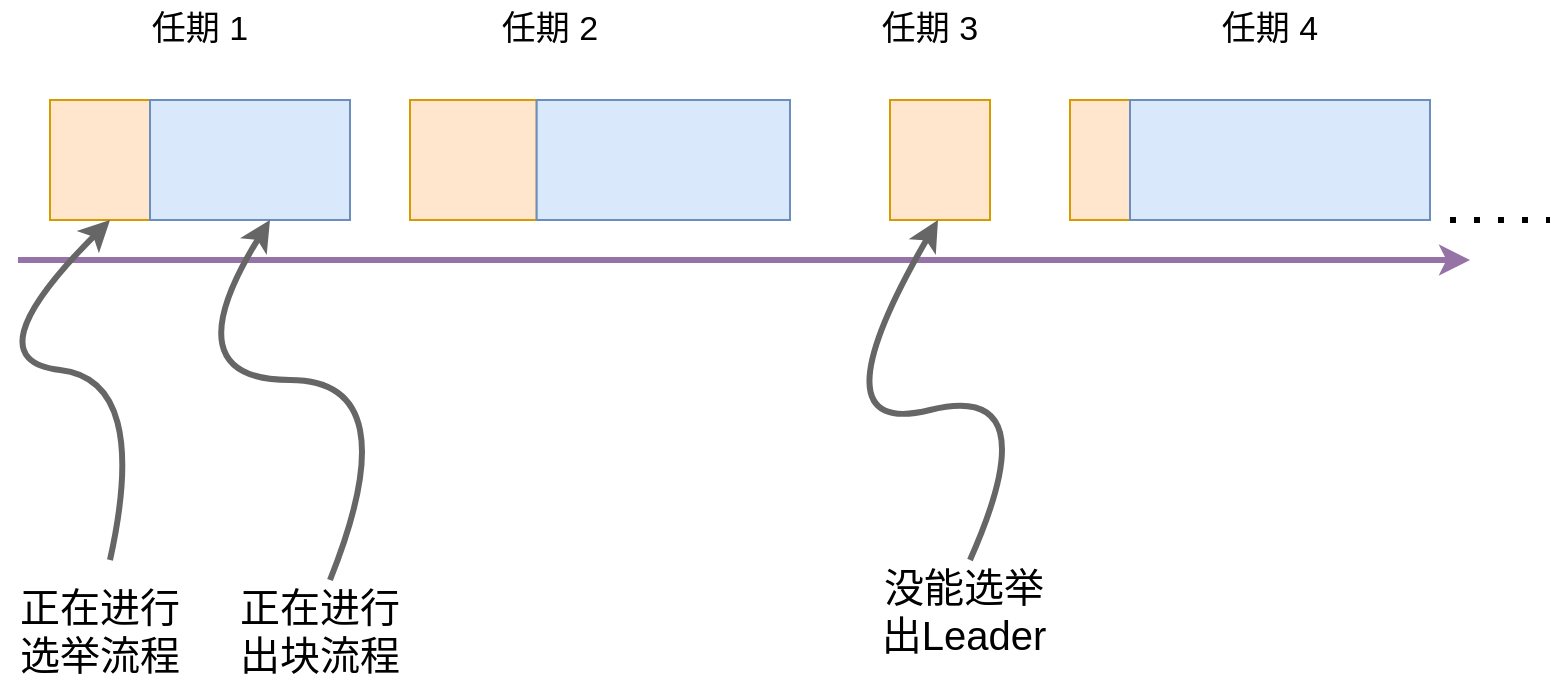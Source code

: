 <mxfile version="20.0.1" type="github" pages="5">
  <diagram id="o6K32H3CqaEq0BUTZFL8" name="Page-1">
    <mxGraphModel dx="946" dy="534" grid="1" gridSize="10" guides="1" tooltips="1" connect="1" arrows="1" fold="1" page="1" pageScale="1" pageWidth="827" pageHeight="1169" math="0" shadow="0">
      <root>
        <mxCell id="0" />
        <mxCell id="1" parent="0" />
        <mxCell id="pbcF6mb25-aGSLHRz8Oh-3" value="" style="group" vertex="1" connectable="0" parent="1">
          <mxGeometry x="40" y="140" width="150" height="60" as="geometry" />
        </mxCell>
        <mxCell id="pbcF6mb25-aGSLHRz8Oh-1" value="" style="rounded=0;whiteSpace=wrap;html=1;fillColor=#ffe6cc;strokeColor=#d79b00;" vertex="1" parent="pbcF6mb25-aGSLHRz8Oh-3">
          <mxGeometry width="50" height="60" as="geometry" />
        </mxCell>
        <mxCell id="pbcF6mb25-aGSLHRz8Oh-2" value="" style="rounded=0;whiteSpace=wrap;html=1;fontFamily=Helvetica;fontSize=12;strokeColor=#6c8ebf;fillColor=#dae8fc;" vertex="1" parent="pbcF6mb25-aGSLHRz8Oh-3">
          <mxGeometry x="50" width="100" height="60" as="geometry" />
        </mxCell>
        <mxCell id="pbcF6mb25-aGSLHRz8Oh-4" value="" style="group" vertex="1" connectable="0" parent="1">
          <mxGeometry x="220" y="140" width="190" height="60" as="geometry" />
        </mxCell>
        <mxCell id="pbcF6mb25-aGSLHRz8Oh-5" value="" style="rounded=0;whiteSpace=wrap;html=1;fillColor=#ffe6cc;strokeColor=#d79b00;" vertex="1" parent="pbcF6mb25-aGSLHRz8Oh-4">
          <mxGeometry width="63.333" height="60" as="geometry" />
        </mxCell>
        <mxCell id="pbcF6mb25-aGSLHRz8Oh-6" value="" style="rounded=0;whiteSpace=wrap;html=1;fontFamily=Helvetica;fontSize=12;strokeColor=#6c8ebf;fillColor=#dae8fc;" vertex="1" parent="pbcF6mb25-aGSLHRz8Oh-4">
          <mxGeometry x="63.333" width="126.667" height="60" as="geometry" />
        </mxCell>
        <mxCell id="pbcF6mb25-aGSLHRz8Oh-8" value="" style="rounded=0;whiteSpace=wrap;html=1;fillColor=#ffe6cc;strokeColor=#d79b00;" vertex="1" parent="1">
          <mxGeometry x="460" y="140" width="50" height="60" as="geometry" />
        </mxCell>
        <mxCell id="pbcF6mb25-aGSLHRz8Oh-11" value="" style="rounded=0;whiteSpace=wrap;html=1;fillColor=#ffe6cc;strokeColor=#d79b00;" vertex="1" parent="1">
          <mxGeometry x="550" y="140" width="30" height="60" as="geometry" />
        </mxCell>
        <mxCell id="pbcF6mb25-aGSLHRz8Oh-12" value="" style="rounded=0;whiteSpace=wrap;html=1;fontFamily=Helvetica;fontSize=12;strokeColor=#6c8ebf;fillColor=#dae8fc;" vertex="1" parent="1">
          <mxGeometry x="580" y="140" width="150" height="60" as="geometry" />
        </mxCell>
        <mxCell id="pbcF6mb25-aGSLHRz8Oh-13" value="" style="endArrow=none;dashed=1;html=1;dashPattern=1 3;strokeWidth=3;rounded=0;fontFamily=Helvetica;fontSize=12;fontColor=default;" edge="1" parent="1">
          <mxGeometry width="50" height="50" relative="1" as="geometry">
            <mxPoint x="740" y="200" as="sourcePoint" />
            <mxPoint x="790" y="200" as="targetPoint" />
          </mxGeometry>
        </mxCell>
        <mxCell id="pbcF6mb25-aGSLHRz8Oh-14" value="任期 1" style="text;html=1;strokeColor=none;fillColor=none;align=center;verticalAlign=middle;whiteSpace=wrap;rounded=0;fontFamily=Helvetica;fontSize=17;fontColor=default;" vertex="1" parent="1">
          <mxGeometry x="85" y="90" width="60" height="30" as="geometry" />
        </mxCell>
        <mxCell id="pbcF6mb25-aGSLHRz8Oh-15" value="任期 2" style="text;html=1;strokeColor=none;fillColor=none;align=center;verticalAlign=middle;whiteSpace=wrap;rounded=0;fontFamily=Helvetica;fontSize=17;fontColor=default;" vertex="1" parent="1">
          <mxGeometry x="260" y="90" width="60" height="30" as="geometry" />
        </mxCell>
        <mxCell id="pbcF6mb25-aGSLHRz8Oh-16" value="任期 3" style="text;html=1;strokeColor=none;fillColor=none;align=center;verticalAlign=middle;whiteSpace=wrap;rounded=0;fontFamily=Helvetica;fontSize=17;fontColor=default;" vertex="1" parent="1">
          <mxGeometry x="450" y="90" width="60" height="30" as="geometry" />
        </mxCell>
        <mxCell id="pbcF6mb25-aGSLHRz8Oh-17" value="任期 4" style="text;html=1;strokeColor=none;fillColor=none;align=center;verticalAlign=middle;whiteSpace=wrap;rounded=0;fontFamily=Helvetica;fontSize=17;fontColor=default;" vertex="1" parent="1">
          <mxGeometry x="620" y="90" width="60" height="30" as="geometry" />
        </mxCell>
        <mxCell id="pbcF6mb25-aGSLHRz8Oh-18" value="" style="endArrow=classic;html=1;rounded=0;fontFamily=Helvetica;fontSize=12;fontColor=#6208FF;strokeWidth=3;fillColor=#e1d5e7;strokeColor=#9673a6;" edge="1" parent="1">
          <mxGeometry width="50" height="50" relative="1" as="geometry">
            <mxPoint x="24" y="220" as="sourcePoint" />
            <mxPoint x="750" y="220" as="targetPoint" />
          </mxGeometry>
        </mxCell>
        <mxCell id="pbcF6mb25-aGSLHRz8Oh-19" value="" style="curved=1;endArrow=classic;html=1;rounded=0;fontFamily=Helvetica;fontSize=12;fontColor=default;strokeWidth=3;fillColor=#f5f5f5;strokeColor=#666666;" edge="1" parent="1">
          <mxGeometry width="50" height="50" relative="1" as="geometry">
            <mxPoint x="70" y="370" as="sourcePoint" />
            <mxPoint x="70" y="200" as="targetPoint" />
            <Array as="points">
              <mxPoint x="90" y="280" />
              <mxPoint y="270" />
            </Array>
          </mxGeometry>
        </mxCell>
        <mxCell id="pbcF6mb25-aGSLHRz8Oh-20" value="正在进行选举流程" style="text;html=1;strokeColor=none;fillColor=none;align=center;verticalAlign=middle;whiteSpace=wrap;rounded=0;fontFamily=Helvetica;fontSize=20;fontColor=default;" vertex="1" parent="1">
          <mxGeometry x="20" y="390" width="90" height="30" as="geometry" />
        </mxCell>
        <mxCell id="pbcF6mb25-aGSLHRz8Oh-21" value="" style="curved=1;endArrow=classic;html=1;rounded=0;fontFamily=Helvetica;fontSize=12;fontColor=default;strokeWidth=3;fillColor=#f5f5f5;strokeColor=#666666;" edge="1" parent="1">
          <mxGeometry width="50" height="50" relative="1" as="geometry">
            <mxPoint x="180" y="380" as="sourcePoint" />
            <mxPoint x="150" y="200" as="targetPoint" />
            <Array as="points">
              <mxPoint x="220" y="280" />
              <mxPoint x="100" y="280" />
            </Array>
          </mxGeometry>
        </mxCell>
        <mxCell id="pbcF6mb25-aGSLHRz8Oh-22" value="正在进行出块流程" style="text;html=1;strokeColor=none;fillColor=none;align=center;verticalAlign=middle;whiteSpace=wrap;rounded=0;fontFamily=Helvetica;fontSize=20;fontColor=default;" vertex="1" parent="1">
          <mxGeometry x="130" y="390" width="90" height="30" as="geometry" />
        </mxCell>
        <mxCell id="pbcF6mb25-aGSLHRz8Oh-23" value="" style="curved=1;endArrow=classic;html=1;rounded=0;fontFamily=Helvetica;fontSize=12;fontColor=default;strokeWidth=3;fillColor=#f5f5f5;strokeColor=#666666;" edge="1" parent="1">
          <mxGeometry width="50" height="50" relative="1" as="geometry">
            <mxPoint x="500" y="370" as="sourcePoint" />
            <mxPoint x="484" y="200" as="targetPoint" />
            <Array as="points">
              <mxPoint x="540" y="280" />
              <mxPoint x="420" y="310" />
            </Array>
          </mxGeometry>
        </mxCell>
        <mxCell id="pbcF6mb25-aGSLHRz8Oh-24" value="没能选举出Leader" style="text;html=1;strokeColor=none;fillColor=none;align=center;verticalAlign=middle;whiteSpace=wrap;rounded=0;fontFamily=Helvetica;fontSize=20;fontColor=default;" vertex="1" parent="1">
          <mxGeometry x="454" y="380" width="86" height="30" as="geometry" />
        </mxCell>
      </root>
    </mxGraphModel>
  </diagram>
  <diagram id="lPukoYZsDRk-Nr43_5WN" name="Page-2">
    <mxGraphModel dx="946" dy="534" grid="1" gridSize="10" guides="1" tooltips="1" connect="1" arrows="1" fold="1" page="1" pageScale="1" pageWidth="827" pageHeight="1169" math="0" shadow="0">
      <root>
        <mxCell id="0" />
        <mxCell id="1" parent="0" />
        <mxCell id="CK3SVbHBSC3FPULhMPiT-6" value="" style="whiteSpace=wrap;html=1;aspect=fixed;rounded=1;fontFamily=Helvetica;fontSize=20;fontColor=#000000;strokeColor=#d79b00;fillColor=#ffe6cc;" vertex="1" parent="1">
          <mxGeometry x="60" y="120" width="370" height="370" as="geometry" />
        </mxCell>
        <mxCell id="CK3SVbHBSC3FPULhMPiT-7" value="合约池" style="rounded=0;whiteSpace=wrap;html=1;fontFamily=Helvetica;fontSize=20;strokeColor=#6c8ebf;fillColor=#dae8fc;" vertex="1" parent="1">
          <mxGeometry x="150" y="20" width="180" height="60" as="geometry" />
        </mxCell>
        <mxCell id="CK3SVbHBSC3FPULhMPiT-8" value="Raft共识机制" style="text;html=1;strokeColor=none;fillColor=none;align=center;verticalAlign=middle;whiteSpace=wrap;rounded=0;fontFamily=Helvetica;fontSize=20;fontColor=#000000;" vertex="1" parent="1">
          <mxGeometry x="90" y="420" width="120" height="30" as="geometry" />
        </mxCell>
        <mxCell id="CK3SVbHBSC3FPULhMPiT-9" value="Raft封装" style="rounded=0;whiteSpace=wrap;html=1;fontFamily=Helvetica;fontSize=20;strokeColor=#82b366;fillColor=#d5e8d4;" vertex="1" parent="1">
          <mxGeometry x="152.5" y="170" width="175" height="60" as="geometry" />
        </mxCell>
        <mxCell id="CK3SVbHBSC3FPULhMPiT-10" value="Raft引擎" style="rounded=0;whiteSpace=wrap;html=1;fontFamily=Helvetica;fontSize=20;strokeColor=#9673a6;fillColor=#e1d5e7;" vertex="1" parent="1">
          <mxGeometry x="157.5" y="320" width="175" height="60" as="geometry" />
        </mxCell>
        <mxCell id="CK3SVbHBSC3FPULhMPiT-11" value="" style="ellipse;shape=cloud;whiteSpace=wrap;html=1;rounded=0;fontFamily=Helvetica;fontSize=20;fontColor=#333333;strokeColor=#666666;fillColor=#f5f5f5;" vertex="1" parent="1">
          <mxGeometry x="487" y="10" width="340" height="310" as="geometry" />
        </mxCell>
        <mxCell id="CK3SVbHBSC3FPULhMPiT-12" value="" style="endArrow=classic;html=1;fontFamily=Helvetica;fontSize=20;fontColor=#000000;strokeWidth=3;curved=1;dashed=1;fillColor=#e1d5e7;strokeColor=#000000;" edge="1" parent="1" target="CK3SVbHBSC3FPULhMPiT-11">
          <mxGeometry width="50" height="50" relative="1" as="geometry">
            <mxPoint x="332.5" y="350" as="sourcePoint" />
            <mxPoint x="382.5" y="300" as="targetPoint" />
          </mxGeometry>
        </mxCell>
        <mxCell id="CK3SVbHBSC3FPULhMPiT-13" value="" style="ellipse;whiteSpace=wrap;html=1;aspect=fixed;rounded=0;fontFamily=Helvetica;fontSize=20;fontColor=#ffffff;strokeColor=#006EAF;fillColor=#1ba1e2;" vertex="1" parent="1">
          <mxGeometry x="720" y="190" width="40" height="40" as="geometry" />
        </mxCell>
        <mxCell id="CK3SVbHBSC3FPULhMPiT-14" value="" style="ellipse;whiteSpace=wrap;html=1;aspect=fixed;rounded=0;fontFamily=Helvetica;fontSize=20;fontColor=#ffffff;strokeColor=#006EAF;fillColor=#1ba1e2;" vertex="1" parent="1">
          <mxGeometry x="720" y="100" width="40" height="40" as="geometry" />
        </mxCell>
        <mxCell id="CK3SVbHBSC3FPULhMPiT-15" value="" style="ellipse;whiteSpace=wrap;html=1;aspect=fixed;rounded=0;fontFamily=Helvetica;fontSize=20;fontColor=#ffffff;strokeColor=#B20000;fillColor=#e51400;" vertex="1" parent="1">
          <mxGeometry x="540" y="210" width="40" height="40" as="geometry" />
        </mxCell>
        <mxCell id="CK3SVbHBSC3FPULhMPiT-16" value="" style="ellipse;whiteSpace=wrap;html=1;aspect=fixed;rounded=0;fontFamily=Helvetica;fontSize=20;fontColor=#ffffff;strokeColor=#006EAF;fillColor=#1ba1e2;" vertex="1" parent="1">
          <mxGeometry x="620" y="60" width="40" height="40" as="geometry" />
        </mxCell>
        <mxCell id="CK3SVbHBSC3FPULhMPiT-17" value="" style="ellipse;whiteSpace=wrap;html=1;aspect=fixed;rounded=0;fontFamily=Helvetica;fontSize=20;fontColor=#ffffff;strokeColor=#006EAF;fillColor=#1ba1e2;" vertex="1" parent="1">
          <mxGeometry x="650" y="120" width="40" height="40" as="geometry" />
        </mxCell>
        <mxCell id="CK3SVbHBSC3FPULhMPiT-18" value="" style="ellipse;whiteSpace=wrap;html=1;aspect=fixed;rounded=0;fontFamily=Helvetica;fontSize=20;fontColor=#ffffff;strokeColor=#006EAF;fillColor=#1ba1e2;" vertex="1" parent="1">
          <mxGeometry x="660" y="250" width="40" height="40" as="geometry" />
        </mxCell>
        <mxCell id="CK3SVbHBSC3FPULhMPiT-19" value="" style="ellipse;whiteSpace=wrap;html=1;aspect=fixed;rounded=0;fontFamily=Helvetica;fontSize=20;fontColor=#ffffff;strokeColor=#006EAF;fillColor=#1ba1e2;" vertex="1" parent="1">
          <mxGeometry x="620" y="190" width="40" height="40" as="geometry" />
        </mxCell>
        <mxCell id="CK3SVbHBSC3FPULhMPiT-20" value="" style="ellipse;whiteSpace=wrap;html=1;aspect=fixed;rounded=0;fontFamily=Helvetica;fontSize=20;fontColor=#ffffff;strokeColor=#006EAF;fillColor=#1ba1e2;" vertex="1" parent="1">
          <mxGeometry x="550" y="130" width="40" height="40" as="geometry" />
        </mxCell>
        <mxCell id="CK3SVbHBSC3FPULhMPiT-25" value="" style="endArrow=classic;html=1;fontFamily=Helvetica;fontSize=20;fontColor=#000000;strokeColor=#BD7000;strokeWidth=3;curved=1;fillColor=#f0a30a;entryX=0.5;entryY=1;entryDx=0;entryDy=0;exitX=1;exitY=0.5;exitDx=0;exitDy=0;" edge="1" parent="1" source="CK3SVbHBSC3FPULhMPiT-15" target="CK3SVbHBSC3FPULhMPiT-20">
          <mxGeometry width="50" height="50" relative="1" as="geometry">
            <mxPoint x="560" y="210" as="sourcePoint" />
            <mxPoint x="610" y="160" as="targetPoint" />
          </mxGeometry>
        </mxCell>
        <mxCell id="CK3SVbHBSC3FPULhMPiT-26" value="" style="endArrow=classic;html=1;fontFamily=Helvetica;fontSize=20;fontColor=#000000;strokeColor=#BD7000;strokeWidth=3;curved=1;fillColor=#f0a30a;entryX=0.5;entryY=1;entryDx=0;entryDy=0;exitX=1;exitY=0.5;exitDx=0;exitDy=0;" edge="1" parent="1" source="CK3SVbHBSC3FPULhMPiT-15" target="CK3SVbHBSC3FPULhMPiT-16">
          <mxGeometry width="50" height="50" relative="1" as="geometry">
            <mxPoint x="570" y="220" as="sourcePoint" />
            <mxPoint x="580" y="180" as="targetPoint" />
          </mxGeometry>
        </mxCell>
        <mxCell id="CK3SVbHBSC3FPULhMPiT-27" value="" style="endArrow=classic;html=1;fontFamily=Helvetica;fontSize=20;fontColor=#000000;strokeColor=#BD7000;strokeWidth=3;curved=1;fillColor=#f0a30a;entryX=0;entryY=1;entryDx=0;entryDy=0;exitX=0.5;exitY=0;exitDx=0;exitDy=0;" edge="1" parent="1" target="CK3SVbHBSC3FPULhMPiT-17">
          <mxGeometry width="50" height="50" relative="1" as="geometry">
            <mxPoint x="580" y="230" as="sourcePoint" />
            <mxPoint x="590" y="190" as="targetPoint" />
          </mxGeometry>
        </mxCell>
        <mxCell id="CK3SVbHBSC3FPULhMPiT-28" value="" style="endArrow=classic;html=1;fontFamily=Helvetica;fontSize=20;fontColor=#000000;strokeColor=#BD7000;strokeWidth=3;curved=1;fillColor=#f0a30a;entryX=0.5;entryY=1;entryDx=0;entryDy=0;" edge="1" parent="1" source="CK3SVbHBSC3FPULhMPiT-15" target="CK3SVbHBSC3FPULhMPiT-19">
          <mxGeometry width="50" height="50" relative="1" as="geometry">
            <mxPoint x="590" y="240" as="sourcePoint" />
            <mxPoint x="600" y="200" as="targetPoint" />
          </mxGeometry>
        </mxCell>
        <mxCell id="CK3SVbHBSC3FPULhMPiT-29" value="" style="endArrow=classic;html=1;fontFamily=Helvetica;fontSize=20;fontColor=#000000;strokeColor=#BD7000;strokeWidth=3;curved=1;fillColor=#f0a30a;entryX=0.509;entryY=0.839;entryDx=0;entryDy=0;exitX=1;exitY=0.5;exitDx=0;exitDy=0;entryPerimeter=0;" edge="1" parent="1" source="CK3SVbHBSC3FPULhMPiT-15" target="CK3SVbHBSC3FPULhMPiT-11">
          <mxGeometry width="50" height="50" relative="1" as="geometry">
            <mxPoint x="600" y="250" as="sourcePoint" />
            <mxPoint x="610" y="210" as="targetPoint" />
          </mxGeometry>
        </mxCell>
        <mxCell id="CK3SVbHBSC3FPULhMPiT-30" value="" style="endArrow=classic;html=1;fontFamily=Helvetica;fontSize=20;fontColor=#000000;strokeColor=#432D57;strokeWidth=3;curved=1;fillColor=#76608a;entryX=0;entryY=0;entryDx=0;entryDy=0;" edge="1" parent="1" target="CK3SVbHBSC3FPULhMPiT-15">
          <mxGeometry width="50" height="50" relative="1" as="geometry">
            <mxPoint x="620" y="80" as="sourcePoint" />
            <mxPoint x="550" y="160" as="targetPoint" />
            <Array as="points">
              <mxPoint x="490" y="120" />
            </Array>
          </mxGeometry>
        </mxCell>
        <mxCell id="CK3SVbHBSC3FPULhMPiT-31" value="" style="endArrow=classic;html=1;fontFamily=Helvetica;fontSize=20;fontColor=#000000;strokeColor=#432D57;strokeWidth=3;curved=1;fillColor=#76608a;entryX=0.5;entryY=0;entryDx=0;entryDy=0;exitX=0;exitY=1;exitDx=0;exitDy=0;" edge="1" parent="1" source="CK3SVbHBSC3FPULhMPiT-20" target="CK3SVbHBSC3FPULhMPiT-15">
          <mxGeometry width="50" height="50" relative="1" as="geometry">
            <mxPoint x="630" y="90" as="sourcePoint" />
            <mxPoint x="555.858" y="225.858" as="targetPoint" />
            <Array as="points">
              <mxPoint x="540" y="170" />
            </Array>
          </mxGeometry>
        </mxCell>
        <mxCell id="CK3SVbHBSC3FPULhMPiT-32" value="" style="endArrow=classic;html=1;fontFamily=Helvetica;fontSize=20;fontColor=#000000;strokeColor=#432D57;strokeWidth=3;curved=1;fillColor=#76608a;entryX=0.156;entryY=0.742;entryDx=0;entryDy=0;exitX=1;exitY=0;exitDx=0;exitDy=0;entryPerimeter=0;" edge="1" parent="1" source="CK3SVbHBSC3FPULhMPiT-17" target="CK3SVbHBSC3FPULhMPiT-11">
          <mxGeometry width="50" height="50" relative="1" as="geometry">
            <mxPoint x="640" y="100" as="sourcePoint" />
            <mxPoint x="565.858" y="235.858" as="targetPoint" />
            <Array as="points">
              <mxPoint x="440" y="-70" />
            </Array>
          </mxGeometry>
        </mxCell>
        <mxCell id="CK3SVbHBSC3FPULhMPiT-33" value="" style="endArrow=classic;html=1;fontFamily=Helvetica;fontSize=20;fontColor=#000000;strokeColor=#432D57;strokeWidth=3;curved=1;fillColor=#76608a;entryX=1;entryY=1;entryDx=0;entryDy=0;exitX=1;exitY=1;exitDx=0;exitDy=0;" edge="1" parent="1" source="CK3SVbHBSC3FPULhMPiT-18" target="CK3SVbHBSC3FPULhMPiT-15">
          <mxGeometry width="50" height="50" relative="1" as="geometry">
            <mxPoint x="720" y="210" as="sourcePoint" />
            <mxPoint x="645.858" y="345.858" as="targetPoint" />
            <Array as="points">
              <mxPoint x="660" y="340" />
              <mxPoint x="590" y="250" />
            </Array>
          </mxGeometry>
        </mxCell>
        <mxCell id="CK3SVbHBSC3FPULhMPiT-34" value="" style="endArrow=classic;html=1;fontFamily=Helvetica;fontSize=20;fontColor=#000000;strokeColor=#432D57;strokeWidth=3;curved=1;fillColor=#76608a;entryX=1;entryY=1;entryDx=0;entryDy=0;exitX=0;exitY=0.5;exitDx=0;exitDy=0;" edge="1" parent="1" source="CK3SVbHBSC3FPULhMPiT-19" target="CK3SVbHBSC3FPULhMPiT-15">
          <mxGeometry width="50" height="50" relative="1" as="geometry">
            <mxPoint x="660" y="120" as="sourcePoint" />
            <mxPoint x="585.858" y="255.858" as="targetPoint" />
            <Array as="points">
              <mxPoint x="610" y="250" />
            </Array>
          </mxGeometry>
        </mxCell>
        <mxCell id="CK3SVbHBSC3FPULhMPiT-35" value="" style="ellipse;whiteSpace=wrap;html=1;aspect=fixed;rounded=0;fontFamily=Helvetica;fontSize=20;fontColor=#ffffff;strokeColor=#B20000;fillColor=#e51400;" vertex="1" parent="1">
          <mxGeometry x="540" y="330" width="40" height="40" as="geometry" />
        </mxCell>
        <mxCell id="CK3SVbHBSC3FPULhMPiT-36" value="" style="ellipse;whiteSpace=wrap;html=1;aspect=fixed;rounded=0;fontFamily=Helvetica;fontSize=20;fontColor=#ffffff;strokeColor=#006EAF;fillColor=#1ba1e2;" vertex="1" parent="1">
          <mxGeometry x="540" y="390" width="40" height="40" as="geometry" />
        </mxCell>
        <mxCell id="CK3SVbHBSC3FPULhMPiT-37" value="Leader" style="text;html=1;strokeColor=none;fillColor=none;align=center;verticalAlign=middle;whiteSpace=wrap;rounded=0;fontFamily=Helvetica;fontSize=20;fontColor=#000000;" vertex="1" parent="1">
          <mxGeometry x="640" y="335" width="100" height="30" as="geometry" />
        </mxCell>
        <mxCell id="CK3SVbHBSC3FPULhMPiT-38" value="Follower" style="text;html=1;strokeColor=none;fillColor=none;align=center;verticalAlign=middle;whiteSpace=wrap;rounded=0;fontFamily=Helvetica;fontSize=20;fontColor=#000000;" vertex="1" parent="1">
          <mxGeometry x="640" y="395" width="100" height="30" as="geometry" />
        </mxCell>
        <mxCell id="CK3SVbHBSC3FPULhMPiT-39" value="" style="endArrow=classic;html=1;fontFamily=Helvetica;fontSize=20;fontColor=#000000;strokeColor=#BD7000;strokeWidth=3;curved=1;fillColor=#f0a30a;exitX=1;exitY=0.5;exitDx=0;exitDy=0;" edge="1" parent="1">
          <mxGeometry width="50" height="50" relative="1" as="geometry">
            <mxPoint x="540" y="470" as="sourcePoint" />
            <mxPoint x="590" y="470" as="targetPoint" />
          </mxGeometry>
        </mxCell>
        <mxCell id="CK3SVbHBSC3FPULhMPiT-40" value="HeartBeat" style="text;html=1;strokeColor=none;fillColor=none;align=center;verticalAlign=middle;whiteSpace=wrap;rounded=0;fontFamily=Helvetica;fontSize=20;fontColor=#000000;" vertex="1" parent="1">
          <mxGeometry x="640" y="450" width="100" height="30" as="geometry" />
        </mxCell>
        <mxCell id="CK3SVbHBSC3FPULhMPiT-41" value="" style="endArrow=classic;html=1;fontFamily=Helvetica;fontSize=20;fontColor=#000000;strokeColor=#432D57;strokeWidth=3;curved=1;fillColor=#76608a;exitX=1;exitY=1;exitDx=0;exitDy=0;" edge="1" parent="1">
          <mxGeometry width="50" height="50" relative="1" as="geometry">
            <mxPoint x="534.002" y="510.002" as="sourcePoint" />
            <mxPoint x="590" y="520" as="targetPoint" />
            <Array as="points">
              <mxPoint x="580" y="500" />
              <mxPoint x="550" y="520" />
            </Array>
          </mxGeometry>
        </mxCell>
        <mxCell id="CK3SVbHBSC3FPULhMPiT-42" value="HeartBeatReaponse" style="text;html=1;strokeColor=none;fillColor=none;align=center;verticalAlign=middle;whiteSpace=wrap;rounded=0;fontFamily=Helvetica;fontSize=20;fontColor=#000000;" vertex="1" parent="1">
          <mxGeometry x="650" y="500" width="100" height="30" as="geometry" />
        </mxCell>
        <mxCell id="CK3SVbHBSC3FPULhMPiT-43" value="" style="endArrow=classic;html=1;fontFamily=Helvetica;fontSize=20;fontColor=#000000;strokeColor=#000000;strokeWidth=3;curved=1;exitX=0.75;exitY=0;exitDx=0;exitDy=0;entryX=0.75;entryY=1;entryDx=0;entryDy=0;" edge="1" parent="1">
          <mxGeometry width="50" height="50" relative="1" as="geometry">
            <mxPoint x="277.75" y="170" as="sourcePoint" />
            <mxPoint x="279" y="80" as="targetPoint" />
          </mxGeometry>
        </mxCell>
        <mxCell id="CK3SVbHBSC3FPULhMPiT-45" value="删除交易" style="text;html=1;strokeColor=none;fillColor=none;align=center;verticalAlign=middle;whiteSpace=wrap;rounded=0;fontFamily=Helvetica;fontSize=20;fontColor=#000000;" vertex="1" parent="1">
          <mxGeometry x="290" y="130" width="100" height="30" as="geometry" />
        </mxCell>
        <mxCell id="CK3SVbHBSC3FPULhMPiT-46" value="" style="endArrow=classic;html=1;fontFamily=Helvetica;fontSize=20;fontColor=#000000;strokeColor=#000000;strokeWidth=3;curved=1;" edge="1" parent="1">
          <mxGeometry width="50" height="50" relative="1" as="geometry">
            <mxPoint x="210" y="80" as="sourcePoint" />
            <mxPoint x="210" y="170" as="targetPoint" />
          </mxGeometry>
        </mxCell>
        <mxCell id="CK3SVbHBSC3FPULhMPiT-48" value="读取交易" style="text;html=1;strokeColor=none;fillColor=none;align=center;verticalAlign=middle;whiteSpace=wrap;rounded=0;fontFamily=Helvetica;fontSize=20;fontColor=#000000;" vertex="1" parent="1">
          <mxGeometry x="100" y="130" width="100" height="30" as="geometry" />
        </mxCell>
        <mxCell id="CK3SVbHBSC3FPULhMPiT-49" value="" style="endArrow=classic;html=1;fontFamily=Helvetica;fontSize=20;fontColor=#000000;strokeColor=#000000;strokeWidth=3;curved=1;exitX=0.563;exitY=0.983;exitDx=0;exitDy=0;entryX=0.5;entryY=0;entryDx=0;entryDy=0;exitPerimeter=0;" edge="1" parent="1" target="CK3SVbHBSC3FPULhMPiT-10">
          <mxGeometry width="50" height="50" relative="1" as="geometry">
            <mxPoint x="244.025" y="228.98" as="sourcePoint" />
            <mxPoint x="243" y="320" as="targetPoint" />
          </mxGeometry>
        </mxCell>
        <mxCell id="CK3SVbHBSC3FPULhMPiT-50" value="打包交易" style="text;html=1;strokeColor=none;fillColor=none;align=center;verticalAlign=middle;whiteSpace=wrap;rounded=0;fontFamily=Helvetica;fontSize=20;fontColor=#000000;" vertex="1" parent="1">
          <mxGeometry x="120" y="260" width="100" height="30" as="geometry" />
        </mxCell>
        <mxCell id="CK3SVbHBSC3FPULhMPiT-51" value="" style="endArrow=classic;html=1;fontFamily=Helvetica;fontSize=20;fontColor=#000000;strokeColor=#000000;strokeWidth=3;curved=1;" edge="1" parent="1">
          <mxGeometry width="50" height="50" relative="1" as="geometry">
            <mxPoint x="246" y="380" as="sourcePoint" />
            <mxPoint x="246" y="550" as="targetPoint" />
          </mxGeometry>
        </mxCell>
        <mxCell id="CK3SVbHBSC3FPULhMPiT-52" value="区块链协议" style="rounded=1;whiteSpace=wrap;html=1;fontFamily=Helvetica;fontSize=20;strokeColor=#b85450;fillColor=#f8cecc;" vertex="1" parent="1">
          <mxGeometry x="92.5" y="555" width="317.5" height="115" as="geometry" />
        </mxCell>
        <mxCell id="CK3SVbHBSC3FPULhMPiT-53" value="" style="endArrow=classic;html=1;fontFamily=Helvetica;fontSize=20;fontColor=#000000;strokeColor=#000000;strokeWidth=3;curved=1;exitX=0.5;exitY=1;exitDx=0;exitDy=0;dashed=1;" edge="1" parent="1" source="CK3SVbHBSC3FPULhMPiT-52">
          <mxGeometry width="50" height="50" relative="1" as="geometry">
            <mxPoint x="230" y="720" as="sourcePoint" />
            <mxPoint x="400" y="760" as="targetPoint" />
          </mxGeometry>
        </mxCell>
        <mxCell id="CK3SVbHBSC3FPULhMPiT-54" value="" style="ellipse;whiteSpace=wrap;html=1;rounded=0;fontFamily=Helvetica;fontSize=20;strokeColor=#b85450;fillColor=#f8cecc;dashed=1;strokeWidth=2;perimeterSpacing=1;shadow=1;sketch=1;fillStyle=auto;" vertex="1" parent="1">
          <mxGeometry x="140" y="770" width="547.5" height="250" as="geometry" />
        </mxCell>
        <mxCell id="CK3SVbHBSC3FPULhMPiT-55" value="异步技术" style="ellipse;whiteSpace=wrap;html=1;rounded=0;fontFamily=Helvetica;fontSize=20;strokeColor=#6c8ebf;fillColor=#dae8fc;dashed=1;strokeWidth=2;perimeterSpacing=1;shadow=1;sketch=0;fillStyle=auto;" vertex="1" parent="1">
          <mxGeometry x="278.75" y="780" width="187.5" height="90" as="geometry" />
        </mxCell>
        <mxCell id="CK3SVbHBSC3FPULhMPiT-56" value="P2P技术" style="ellipse;whiteSpace=wrap;html=1;rounded=0;fontFamily=Helvetica;fontSize=20;strokeColor=#6c8ebf;fillColor=#dae8fc;dashed=1;strokeWidth=2;perimeterSpacing=1;shadow=1;sketch=0;fillStyle=auto;" vertex="1" parent="1">
          <mxGeometry x="466.25" y="860" width="187.5" height="90" as="geometry" />
        </mxCell>
        <mxCell id="CK3SVbHBSC3FPULhMPiT-57" value="存储技术" style="ellipse;whiteSpace=wrap;html=1;rounded=0;fontFamily=Helvetica;fontSize=20;strokeColor=#6c8ebf;fillColor=#dae8fc;dashed=1;strokeWidth=2;perimeterSpacing=1;shadow=1;sketch=0;fillStyle=auto;" vertex="1" parent="1">
          <mxGeometry x="230" y="900" width="187.5" height="90" as="geometry" />
        </mxCell>
      </root>
    </mxGraphModel>
  </diagram>
  <diagram id="F6x5nFnMtVMtuaMcMToj" name="第 3 页">
    <mxGraphModel dx="946" dy="591" grid="1" gridSize="10" guides="1" tooltips="1" connect="1" arrows="1" fold="1" page="1" pageScale="1" pageWidth="827" pageHeight="1169" math="0" shadow="0">
      <root>
        <mxCell id="0" />
        <mxCell id="1" parent="0" />
        <mxCell id="s7rYFYLO7pvH77Bb9HHd-1" value="Follower" style="rounded=1;whiteSpace=wrap;html=1;fontFamily=Helvetica;fontSize=20;strokeColor=#d6b656;fillColor=#fff2cc;" vertex="1" parent="1">
          <mxGeometry x="314" y="130" width="200" height="60" as="geometry" />
        </mxCell>
        <mxCell id="s7rYFYLO7pvH77Bb9HHd-8" style="edgeStyle=orthogonalEdgeStyle;curved=1;orthogonalLoop=1;jettySize=auto;html=1;exitX=0;exitY=0.5;exitDx=0;exitDy=0;entryX=0;entryY=0.5;entryDx=0;entryDy=0;dashed=1;fontFamily=Helvetica;fontSize=20;fontColor=#000000;startArrow=none;startFill=0;strokeColor=#000000;strokeWidth=3;" edge="1" parent="1" source="s7rYFYLO7pvH77Bb9HHd-2" target="s7rYFYLO7pvH77Bb9HHd-1">
          <mxGeometry relative="1" as="geometry">
            <Array as="points">
              <mxPoint x="260" y="360" />
              <mxPoint x="260" y="160" />
            </Array>
          </mxGeometry>
        </mxCell>
        <mxCell id="s7rYFYLO7pvH77Bb9HHd-13" value="发现新leader&lt;br&gt;或比自己任期&lt;br&gt;大的节点" style="edgeLabel;html=1;align=center;verticalAlign=middle;resizable=0;points=[];fontSize=20;fontFamily=Helvetica;fontColor=#000000;" vertex="1" connectable="0" parent="s7rYFYLO7pvH77Bb9HHd-8">
          <mxGeometry x="0.067" y="2" relative="1" as="geometry">
            <mxPoint as="offset" />
          </mxGeometry>
        </mxCell>
        <mxCell id="s7rYFYLO7pvH77Bb9HHd-9" style="edgeStyle=orthogonalEdgeStyle;curved=1;orthogonalLoop=1;jettySize=auto;html=1;exitX=1;exitY=0.5;exitDx=0;exitDy=0;dashed=1;fontFamily=Helvetica;fontSize=20;fontColor=#000000;startArrow=classic;startFill=0;strokeColor=#000000;strokeWidth=3;entryX=1;entryY=0.5;entryDx=0;entryDy=0;" edge="1" parent="1" source="s7rYFYLO7pvH77Bb9HHd-2" target="s7rYFYLO7pvH77Bb9HHd-2">
          <mxGeometry relative="1" as="geometry">
            <mxPoint x="730" y="390" as="targetPoint" />
          </mxGeometry>
        </mxCell>
        <mxCell id="s7rYFYLO7pvH77Bb9HHd-2" value="Candidate" style="rounded=1;whiteSpace=wrap;html=1;fontFamily=Helvetica;fontSize=20;fontColor=#000000;strokeColor=#d79b00;fillColor=#ffe6cc;" vertex="1" parent="1">
          <mxGeometry x="314" y="330" width="200" height="60" as="geometry" />
        </mxCell>
        <mxCell id="s7rYFYLO7pvH77Bb9HHd-14" style="edgeStyle=orthogonalEdgeStyle;curved=1;orthogonalLoop=1;jettySize=auto;html=1;exitX=0;exitY=0.5;exitDx=0;exitDy=0;entryX=0;entryY=0.5;entryDx=0;entryDy=0;dashed=1;fontFamily=Helvetica;fontSize=20;fontColor=#000000;startArrow=none;startFill=0;strokeColor=#000000;strokeWidth=3;" edge="1" parent="1" source="s7rYFYLO7pvH77Bb9HHd-3" target="s7rYFYLO7pvH77Bb9HHd-1">
          <mxGeometry relative="1" as="geometry">
            <Array as="points">
              <mxPoint x="140" y="560" />
              <mxPoint x="140" y="160" />
            </Array>
          </mxGeometry>
        </mxCell>
        <mxCell id="s7rYFYLO7pvH77Bb9HHd-15" value="发现任期大于自己的节点" style="edgeLabel;html=1;align=center;verticalAlign=middle;resizable=0;points=[];fontSize=20;fontFamily=Helvetica;fontColor=#000000;" vertex="1" connectable="0" parent="s7rYFYLO7pvH77Bb9HHd-14">
          <mxGeometry x="-0.008" relative="1" as="geometry">
            <mxPoint as="offset" />
          </mxGeometry>
        </mxCell>
        <mxCell id="s7rYFYLO7pvH77Bb9HHd-3" value="Leader" style="rounded=1;whiteSpace=wrap;html=1;fontFamily=Helvetica;fontSize=20;strokeColor=#b85450;fillColor=#f8cecc;" vertex="1" parent="1">
          <mxGeometry x="314" y="530" width="200" height="60" as="geometry" />
        </mxCell>
        <mxCell id="s7rYFYLO7pvH77Bb9HHd-4" value="" style="endArrow=classic;html=1;dashed=1;fontFamily=Helvetica;fontSize=20;fontColor=#000000;strokeColor=#000000;strokeWidth=3;curved=1;exitX=0.5;exitY=1;exitDx=0;exitDy=0;" edge="1" parent="1" source="s7rYFYLO7pvH77Bb9HHd-1" target="s7rYFYLO7pvH77Bb9HHd-2">
          <mxGeometry relative="1" as="geometry">
            <mxPoint x="410" y="190" as="sourcePoint" />
            <mxPoint x="510" y="190" as="targetPoint" />
          </mxGeometry>
        </mxCell>
        <mxCell id="s7rYFYLO7pvH77Bb9HHd-5" value="超时，开启选举" style="edgeLabel;resizable=0;html=1;align=center;verticalAlign=middle;rounded=0;fontFamily=Helvetica;fontSize=20;fontColor=#000000;strokeColor=#d79b00;fillColor=#ffe6cc;" connectable="0" vertex="1" parent="s7rYFYLO7pvH77Bb9HHd-4">
          <mxGeometry relative="1" as="geometry" />
        </mxCell>
        <mxCell id="s7rYFYLO7pvH77Bb9HHd-6" value="" style="endArrow=classic;html=1;dashed=1;fontFamily=Helvetica;fontSize=15;fontColor=#000000;strokeColor=#000000;strokeWidth=3;curved=1;entryX=0.5;entryY=0;entryDx=0;entryDy=0;exitX=0.5;exitY=1;exitDx=0;exitDy=0;" edge="1" parent="1" source="s7rYFYLO7pvH77Bb9HHd-2" target="s7rYFYLO7pvH77Bb9HHd-3">
          <mxGeometry relative="1" as="geometry">
            <mxPoint x="420" y="390" as="sourcePoint" />
            <mxPoint x="520" y="390" as="targetPoint" />
          </mxGeometry>
        </mxCell>
        <mxCell id="s7rYFYLO7pvH77Bb9HHd-7" value="获得一半以上节点选票" style="edgeLabel;resizable=0;html=1;align=center;verticalAlign=middle;rounded=0;fontFamily=Helvetica;fontSize=20;fontColor=#000000;strokeColor=#d79b00;fillColor=#ffe6cc;" connectable="0" vertex="1" parent="s7rYFYLO7pvH77Bb9HHd-6">
          <mxGeometry relative="1" as="geometry" />
        </mxCell>
        <mxCell id="s7rYFYLO7pvH77Bb9HHd-10" style="edgeStyle=orthogonalEdgeStyle;curved=1;orthogonalLoop=1;jettySize=auto;html=1;exitX=1;exitY=1;exitDx=0;exitDy=0;entryX=1;entryY=0;entryDx=0;entryDy=0;dashed=1;fontFamily=Helvetica;fontSize=20;fontColor=#000000;startArrow=none;startFill=0;strokeColor=#000000;strokeWidth=3;" edge="1" parent="1" source="s7rYFYLO7pvH77Bb9HHd-2" target="s7rYFYLO7pvH77Bb9HHd-2">
          <mxGeometry relative="1" as="geometry">
            <Array as="points">
              <mxPoint x="514" y="450" />
              <mxPoint x="610" y="450" />
              <mxPoint x="610" y="280" />
              <mxPoint x="514" y="280" />
            </Array>
          </mxGeometry>
        </mxCell>
        <mxCell id="s7rYFYLO7pvH77Bb9HHd-11" value="超时，开启选举" style="edgeLabel;html=1;align=center;verticalAlign=middle;resizable=0;points=[];fontSize=20;fontFamily=Helvetica;fontColor=#000000;" vertex="1" connectable="0" parent="s7rYFYLO7pvH77Bb9HHd-10">
          <mxGeometry x="0.021" y="-4" relative="1" as="geometry">
            <mxPoint as="offset" />
          </mxGeometry>
        </mxCell>
      </root>
    </mxGraphModel>
  </diagram>
  <diagram id="vA-3lLM4wrco9rw5eJF7" name="第 4 页">
    <mxGraphModel dx="946" dy="534" grid="1" gridSize="10" guides="1" tooltips="1" connect="1" arrows="1" fold="1" page="1" pageScale="1" pageWidth="827" pageHeight="1169" math="0" shadow="0">
      <root>
        <mxCell id="0" />
        <mxCell id="1" parent="0" />
        <mxCell id="WDFXTCQv4VHeSyO61nfr-2" value="" style="rounded=0;whiteSpace=wrap;html=1;fontFamily=Helvetica;fontSize=20;strokeColor=#b85450;fillColor=#f8cecc;" vertex="1" parent="1">
          <mxGeometry x="320" y="40" width="140" height="840" as="geometry" />
        </mxCell>
        <mxCell id="WDFXTCQv4VHeSyO61nfr-19" value="" style="rounded=1;whiteSpace=wrap;html=1;fontFamily=Helvetica;fontSize=20;strokeColor=#6c8ebf;fillColor=#dae8fc;shadow=1;glass=0;sketch=1;" vertex="1" parent="1">
          <mxGeometry x="280" y="250" width="217" height="232" as="geometry" />
        </mxCell>
        <mxCell id="WDFXTCQv4VHeSyO61nfr-1" value="" style="rounded=0;whiteSpace=wrap;html=1;fontFamily=Helvetica;fontSize=20;fontColor=#000000;strokeColor=#d79b00;fillColor=#ffe6cc;" vertex="1" parent="1">
          <mxGeometry x="40" y="40" width="140" height="840" as="geometry" />
        </mxCell>
        <mxCell id="WDFXTCQv4VHeSyO61nfr-3" value="" style="rounded=0;whiteSpace=wrap;html=1;fontFamily=Helvetica;fontSize=20;strokeColor=#6c8ebf;fillColor=#dae8fc;" vertex="1" parent="1">
          <mxGeometry x="600" y="40" width="140" height="840" as="geometry" />
        </mxCell>
        <mxCell id="WDFXTCQv4VHeSyO61nfr-4" value="封装层" style="text;html=1;strokeColor=none;fillColor=none;align=center;verticalAlign=middle;whiteSpace=wrap;rounded=0;fontFamily=Helvetica;fontSize=20;fontColor=#000000;" vertex="1" parent="1">
          <mxGeometry x="70" y="70" width="80" height="30" as="geometry" />
        </mxCell>
        <mxCell id="WDFXTCQv4VHeSyO61nfr-5" value="Leader" style="text;html=1;strokeColor=none;fillColor=none;align=center;verticalAlign=middle;whiteSpace=wrap;rounded=0;fontFamily=Helvetica;fontSize=20;fontColor=#000000;" vertex="1" parent="1">
          <mxGeometry x="350" y="70" width="80" height="30" as="geometry" />
        </mxCell>
        <mxCell id="WDFXTCQv4VHeSyO61nfr-6" value="Follower" style="text;html=1;strokeColor=none;fillColor=none;align=center;verticalAlign=middle;whiteSpace=wrap;rounded=0;fontFamily=Helvetica;fontSize=20;fontColor=#000000;" vertex="1" parent="1">
          <mxGeometry x="632" y="70" width="80" height="30" as="geometry" />
        </mxCell>
        <mxCell id="WDFXTCQv4VHeSyO61nfr-7" value="" style="endArrow=classic;html=1;fontFamily=Helvetica;fontSize=20;fontColor=#000000;strokeColor=#000000;strokeWidth=3;curved=1;" edge="1" parent="1">
          <mxGeometry width="50" height="50" relative="1" as="geometry">
            <mxPoint x="180" y="160" as="sourcePoint" />
            <mxPoint x="320" y="160" as="targetPoint" />
          </mxGeometry>
        </mxCell>
        <mxCell id="WDFXTCQv4VHeSyO61nfr-9" value="打包交易" style="text;html=1;strokeColor=none;fillColor=none;align=center;verticalAlign=middle;whiteSpace=wrap;rounded=0;fontFamily=Helvetica;fontSize=20;fontColor=#000000;" vertex="1" parent="1">
          <mxGeometry x="200" y="120" width="90" height="30" as="geometry" />
        </mxCell>
        <mxCell id="WDFXTCQv4VHeSyO61nfr-10" value="阻塞" style="text;html=1;strokeColor=none;fillColor=none;align=center;verticalAlign=middle;whiteSpace=wrap;rounded=0;fontFamily=Helvetica;fontSize=20;fontColor=#000000;" vertex="1" parent="1">
          <mxGeometry x="200" y="170" width="90" height="30" as="geometry" />
        </mxCell>
        <mxCell id="WDFXTCQv4VHeSyO61nfr-11" value="" style="endArrow=classic;html=1;fontFamily=Helvetica;fontSize=20;fontColor=#000000;strokeColor=#000000;strokeWidth=3;curved=1;" edge="1" parent="1">
          <mxGeometry width="50" height="50" relative="1" as="geometry">
            <mxPoint x="460" y="220" as="sourcePoint" />
            <mxPoint x="600" y="220" as="targetPoint" />
          </mxGeometry>
        </mxCell>
        <mxCell id="WDFXTCQv4VHeSyO61nfr-12" value="编码区块" style="text;html=1;strokeColor=none;fillColor=none;align=center;verticalAlign=middle;whiteSpace=wrap;rounded=0;fontFamily=Helvetica;fontSize=20;fontColor=#000000;" vertex="1" parent="1">
          <mxGeometry x="480" y="180" width="90" height="30" as="geometry" />
        </mxCell>
        <mxCell id="WDFXTCQv4VHeSyO61nfr-13" value="心跳发送" style="text;html=1;strokeColor=none;fillColor=none;align=center;verticalAlign=middle;whiteSpace=wrap;rounded=0;fontFamily=Helvetica;fontSize=20;fontColor=#000000;" vertex="1" parent="1">
          <mxGeometry x="480" y="230" width="90" height="30" as="geometry" />
        </mxCell>
        <mxCell id="WDFXTCQv4VHeSyO61nfr-14" value="" style="endArrow=classic;html=1;fontFamily=Helvetica;fontSize=20;fontColor=#000000;strokeColor=#000000;strokeWidth=3;curved=1;" edge="1" parent="1">
          <mxGeometry width="50" height="50" relative="1" as="geometry">
            <mxPoint x="600" y="390" as="sourcePoint" />
            <mxPoint x="460" y="390" as="targetPoint" />
          </mxGeometry>
        </mxCell>
        <mxCell id="WDFXTCQv4VHeSyO61nfr-15" value="收到" style="text;html=1;strokeColor=none;fillColor=none;align=center;verticalAlign=middle;whiteSpace=wrap;rounded=0;fontFamily=Helvetica;fontSize=20;fontColor=#000000;" vertex="1" parent="1">
          <mxGeometry x="500" y="350" width="60" height="30" as="geometry" />
        </mxCell>
        <mxCell id="WDFXTCQv4VHeSyO61nfr-16" value="回复ACK" style="text;html=1;strokeColor=none;fillColor=none;align=center;verticalAlign=middle;whiteSpace=wrap;rounded=0;fontFamily=Helvetica;fontSize=20;fontColor=#000000;" vertex="1" parent="1">
          <mxGeometry x="490" y="410" width="90" height="30" as="geometry" />
        </mxCell>
        <mxCell id="WDFXTCQv4VHeSyO61nfr-20" value="" style="endArrow=classic;html=1;fontFamily=Helvetica;fontSize=20;fontColor=#000000;strokeColor=#000000;strokeWidth=3;curved=1;dashed=1;shadow=1;sketch=0;" edge="1" parent="1">
          <mxGeometry width="50" height="50" relative="1" as="geometry">
            <mxPoint x="415" y="360" as="sourcePoint" />
            <mxPoint x="368" y="360" as="targetPoint" />
            <Array as="points">
              <mxPoint x="480" y="380" />
              <mxPoint x="470" y="470" />
              <mxPoint x="310" y="470" />
              <mxPoint x="300" y="380" />
            </Array>
          </mxGeometry>
        </mxCell>
        <mxCell id="WDFXTCQv4VHeSyO61nfr-21" value="收集ACK，检查区块已经拷贝到大多数节点" style="text;html=1;strokeColor=none;fillColor=none;align=center;verticalAlign=middle;whiteSpace=wrap;rounded=0;fontFamily=Helvetica;fontSize=20;fontColor=#000000;" vertex="1" parent="1">
          <mxGeometry x="287" y="270" width="206" height="30" as="geometry" />
        </mxCell>
        <mxCell id="WDFXTCQv4VHeSyO61nfr-22" value="" style="endArrow=classic;html=1;fontFamily=Helvetica;fontSize=20;fontColor=#000000;strokeColor=#000000;strokeWidth=3;curved=1;entryX=0.993;entryY=0.455;entryDx=0;entryDy=0;entryPerimeter=0;" edge="1" parent="1">
          <mxGeometry width="50" height="50" relative="1" as="geometry">
            <mxPoint x="320.98" y="540" as="sourcePoint" />
            <mxPoint x="180" y="540.35" as="targetPoint" />
          </mxGeometry>
        </mxCell>
        <mxCell id="WDFXTCQv4VHeSyO61nfr-23" value="阻塞解除" style="text;html=1;strokeColor=none;fillColor=none;align=center;verticalAlign=middle;whiteSpace=wrap;rounded=0;fontFamily=Helvetica;fontSize=20;fontColor=#000000;" vertex="1" parent="1">
          <mxGeometry x="200.0" y="500" width="99.02" height="30" as="geometry" />
        </mxCell>
        <mxCell id="WDFXTCQv4VHeSyO61nfr-27" value="" style="rounded=1;whiteSpace=wrap;html=1;fontFamily=Helvetica;fontSize=20;strokeColor=#6c8ebf;fillColor=#dae8fc;shadow=1;glass=0;sketch=1;" vertex="1" parent="1">
          <mxGeometry x="282" y="550" width="208.5" height="150" as="geometry" />
        </mxCell>
        <mxCell id="WDFXTCQv4VHeSyO61nfr-28" value="" style="endArrow=classic;html=1;fontFamily=Helvetica;fontSize=20;fontColor=#000000;strokeColor=#000000;strokeWidth=3;curved=1;dashed=1;shadow=1;sketch=0;" edge="1" parent="1">
          <mxGeometry width="50" height="50" relative="1" as="geometry">
            <mxPoint x="411.25" y="610" as="sourcePoint" />
            <mxPoint x="364.25" y="610" as="targetPoint" />
            <Array as="points">
              <mxPoint x="476.25" y="630" />
              <mxPoint x="472" y="670" />
              <mxPoint x="306" y="670" />
              <mxPoint x="296.25" y="630" />
            </Array>
          </mxGeometry>
        </mxCell>
        <mxCell id="WDFXTCQv4VHeSyO61nfr-29" value="应用区块" style="text;html=1;strokeColor=none;fillColor=none;align=center;verticalAlign=middle;whiteSpace=wrap;rounded=0;fontFamily=Helvetica;fontSize=20;fontColor=#000000;" vertex="1" parent="1">
          <mxGeometry x="289" y="570" width="206" height="30" as="geometry" />
        </mxCell>
        <mxCell id="WDFXTCQv4VHeSyO61nfr-30" value="" style="rounded=1;whiteSpace=wrap;html=1;fontFamily=Helvetica;fontSize=20;strokeColor=#6c8ebf;fillColor=#dae8fc;shadow=1;glass=0;sketch=1;" vertex="1" parent="1">
          <mxGeometry x="283.5" y="710" width="208.5" height="150" as="geometry" />
        </mxCell>
        <mxCell id="WDFXTCQv4VHeSyO61nfr-31" value="" style="endArrow=classic;html=1;fontFamily=Helvetica;fontSize=20;fontColor=#000000;strokeColor=#000000;strokeWidth=3;curved=1;dashed=1;shadow=1;sketch=0;" edge="1" parent="1">
          <mxGeometry width="50" height="50" relative="1" as="geometry">
            <mxPoint x="412.75" y="770" as="sourcePoint" />
            <mxPoint x="365.75" y="770" as="targetPoint" />
            <Array as="points">
              <mxPoint x="477.75" y="790" />
              <mxPoint x="473.5" y="830" />
              <mxPoint x="307.5" y="830" />
              <mxPoint x="297.75" y="790" />
            </Array>
          </mxGeometry>
        </mxCell>
        <mxCell id="WDFXTCQv4VHeSyO61nfr-32" value="丢弃已经上链的交易" style="text;html=1;strokeColor=none;fillColor=none;align=center;verticalAlign=middle;whiteSpace=wrap;rounded=0;fontFamily=Helvetica;fontSize=20;fontColor=#000000;" vertex="1" parent="1">
          <mxGeometry x="290.5" y="730" width="206" height="30" as="geometry" />
        </mxCell>
      </root>
    </mxGraphModel>
  </diagram>
  <diagram id="RAV9GFpDR_0hHYdcdwTE" name="第 5 页">
    <mxGraphModel dx="946" dy="534" grid="1" gridSize="10" guides="1" tooltips="1" connect="1" arrows="1" fold="1" page="1" pageScale="1" pageWidth="827" pageHeight="1169" math="0" shadow="0">
      <root>
        <mxCell id="0" />
        <mxCell id="1" parent="0" />
        <mxCell id="cxWrpSKe9Wiwpbp4FclL-1" value="初始化分组" style="ellipse;whiteSpace=wrap;html=1;aspect=fixed;rounded=0;fontFamily=Helvetica;fontSize=20;fillColor=#f5f5f5;strokeColor=#666666;fontColor=#333333;" vertex="1" parent="1">
          <mxGeometry x="280" y="80" width="240" height="240" as="geometry" />
        </mxCell>
        <mxCell id="cxWrpSKe9Wiwpbp4FclL-3" value="D" style="shape=hexagon;perimeter=hexagonPerimeter2;whiteSpace=wrap;html=1;fixedSize=1;rounded=0;fontFamily=Helvetica;fontSize=20;strokeColor=#6c8ebf;fillColor=#dae8fc;" vertex="1" parent="1">
          <mxGeometry x="280" y="110" width="40" height="20" as="geometry" />
        </mxCell>
        <mxCell id="cxWrpSKe9Wiwpbp4FclL-4" value="A" style="shape=hexagon;perimeter=hexagonPerimeter2;whiteSpace=wrap;html=1;fixedSize=1;rounded=0;fontFamily=Helvetica;fontSize=20;strokeColor=#6c8ebf;fillColor=#dae8fc;" vertex="1" parent="1">
          <mxGeometry x="480" y="110" width="40" height="20" as="geometry" />
        </mxCell>
        <mxCell id="cxWrpSKe9Wiwpbp4FclL-5" value="C" style="shape=hexagon;perimeter=hexagonPerimeter2;whiteSpace=wrap;html=1;fixedSize=1;rounded=0;fontFamily=Helvetica;fontSize=20;strokeColor=#6c8ebf;fillColor=#dae8fc;size=50;" vertex="1" parent="1">
          <mxGeometry x="284" y="272" width="40" height="20" as="geometry" />
        </mxCell>
        <mxCell id="cxWrpSKe9Wiwpbp4FclL-6" value="B" style="shape=hexagon;perimeter=hexagonPerimeter2;whiteSpace=wrap;html=1;fixedSize=1;rounded=0;fontFamily=Helvetica;fontSize=20;strokeColor=#6c8ebf;fillColor=#dae8fc;size=50;" vertex="1" parent="1">
          <mxGeometry x="477" y="264" width="40" height="20" as="geometry" />
        </mxCell>
        <mxCell id="cxWrpSKe9Wiwpbp4FclL-7" value="" style="shape=hexagon;perimeter=hexagonPerimeter2;whiteSpace=wrap;html=1;fixedSize=1;rounded=0;fontFamily=Helvetica;fontSize=20;strokeColor=#6c8ebf;fillColor=#dae8fc;" vertex="1" parent="1">
          <mxGeometry x="650" y="274" width="40" height="20" as="geometry" />
        </mxCell>
        <mxCell id="cxWrpSKe9Wiwpbp4FclL-8" value="分组ID" style="text;html=1;strokeColor=none;fillColor=none;align=center;verticalAlign=middle;whiteSpace=wrap;rounded=0;fontFamily=Helvetica;fontSize=20;fontColor=#000000;" vertex="1" parent="1">
          <mxGeometry x="710" y="270" width="80" height="30" as="geometry" />
        </mxCell>
        <mxCell id="cxWrpSKe9Wiwpbp4FclL-9" value="" style="shape=hexagon;perimeter=hexagonPerimeter2;whiteSpace=wrap;html=1;fixedSize=1;rounded=0;fontFamily=Helvetica;fontSize=20;strokeColor=#666666;fillColor=#f5f5f5;fontColor=#333333;" vertex="1" parent="1">
          <mxGeometry x="650" y="334" width="40" height="20" as="geometry" />
        </mxCell>
        <mxCell id="cxWrpSKe9Wiwpbp4FclL-10" value="A&lt;sub&gt;2&lt;/sub&gt;" style="shape=hexagon;perimeter=hexagonPerimeter2;whiteSpace=wrap;html=1;fixedSize=1;rounded=0;fontFamily=Helvetica;fontSize=20;strokeColor=#666666;fillColor=#f5f5f5;fontColor=#333333;" vertex="1" parent="1">
          <mxGeometry x="260" y="220" width="40" height="20" as="geometry" />
        </mxCell>
        <mxCell id="cxWrpSKe9Wiwpbp4FclL-11" value="A&lt;sub&gt;1&lt;/sub&gt;" style="shape=hexagon;perimeter=hexagonPerimeter2;whiteSpace=wrap;html=1;fixedSize=1;rounded=0;fontFamily=Helvetica;fontSize=20;strokeColor=#666666;fillColor=#f5f5f5;fontColor=#333333;" vertex="1" parent="1">
          <mxGeometry x="500" y="170" width="40" height="20" as="geometry" />
        </mxCell>
        <mxCell id="cxWrpSKe9Wiwpbp4FclL-12" value="虚拟分组ID" style="text;html=1;strokeColor=none;fillColor=none;align=center;verticalAlign=middle;whiteSpace=wrap;rounded=0;fontFamily=Helvetica;fontSize=20;fontColor=#000000;" vertex="1" parent="1">
          <mxGeometry x="710" y="330" width="110" height="30" as="geometry" />
        </mxCell>
        <mxCell id="cxWrpSKe9Wiwpbp4FclL-15" value="节点分配" style="ellipse;whiteSpace=wrap;html=1;aspect=fixed;rounded=0;fontFamily=Helvetica;fontSize=20;fillColor=#f5f5f5;fontColor=#333333;strokeColor=#666666;" vertex="1" parent="1">
          <mxGeometry x="280" y="450" width="240" height="240" as="geometry" />
        </mxCell>
        <mxCell id="cxWrpSKe9Wiwpbp4FclL-16" value="D" style="shape=hexagon;perimeter=hexagonPerimeter2;whiteSpace=wrap;html=1;fixedSize=1;rounded=0;fontFamily=Helvetica;fontSize=20;strokeColor=#6c8ebf;fillColor=#dae8fc;" vertex="1" parent="1">
          <mxGeometry x="280" y="480" width="40" height="20" as="geometry" />
        </mxCell>
        <mxCell id="cxWrpSKe9Wiwpbp4FclL-17" value="A" style="shape=hexagon;perimeter=hexagonPerimeter2;whiteSpace=wrap;html=1;fixedSize=1;rounded=0;fontFamily=Helvetica;fontSize=20;strokeColor=#6c8ebf;fillColor=#dae8fc;" vertex="1" parent="1">
          <mxGeometry x="480" y="480" width="40" height="20" as="geometry" />
        </mxCell>
        <mxCell id="cxWrpSKe9Wiwpbp4FclL-18" value="C" style="shape=hexagon;perimeter=hexagonPerimeter2;whiteSpace=wrap;html=1;fixedSize=1;rounded=0;fontFamily=Helvetica;fontSize=20;strokeColor=#6c8ebf;fillColor=#dae8fc;size=50;" vertex="1" parent="1">
          <mxGeometry x="284" y="642" width="40" height="20" as="geometry" />
        </mxCell>
        <mxCell id="cxWrpSKe9Wiwpbp4FclL-19" value="B" style="shape=hexagon;perimeter=hexagonPerimeter2;whiteSpace=wrap;html=1;fixedSize=1;rounded=0;fontFamily=Helvetica;fontSize=20;strokeColor=#6c8ebf;fillColor=#dae8fc;size=50;" vertex="1" parent="1">
          <mxGeometry x="477" y="634" width="40" height="20" as="geometry" />
        </mxCell>
        <mxCell id="cxWrpSKe9Wiwpbp4FclL-20" value="A&lt;sub&gt;2&lt;/sub&gt;" style="shape=hexagon;perimeter=hexagonPerimeter2;whiteSpace=wrap;html=1;fixedSize=1;rounded=0;fontFamily=Helvetica;fontSize=20;strokeColor=#666666;fillColor=#f5f5f5;fontColor=#333333;" vertex="1" parent="1">
          <mxGeometry x="260" y="590" width="40" height="20" as="geometry" />
        </mxCell>
        <mxCell id="cxWrpSKe9Wiwpbp4FclL-21" value="A&lt;sub&gt;1&lt;/sub&gt;" style="shape=hexagon;perimeter=hexagonPerimeter2;whiteSpace=wrap;html=1;fixedSize=1;rounded=0;fontFamily=Helvetica;fontSize=20;strokeColor=#666666;fillColor=#f5f5f5;fontColor=#333333;" vertex="1" parent="1">
          <mxGeometry x="500" y="540" width="40" height="20" as="geometry" />
        </mxCell>
        <mxCell id="cxWrpSKe9Wiwpbp4FclL-22" value="" style="endArrow=classic;html=1;shadow=1;sketch=0;fontFamily=Helvetica;fontSize=20;fontColor=#000000;strokeColor=#000000;strokeWidth=3;curved=1;dashed=1;" edge="1" parent="1">
          <mxGeometry width="50" height="50" relative="1" as="geometry">
            <mxPoint x="400" y="330" as="sourcePoint" />
            <mxPoint x="400" y="420" as="targetPoint" />
          </mxGeometry>
        </mxCell>
        <mxCell id="cxWrpSKe9Wiwpbp4FclL-23" value="" style="ellipse;whiteSpace=wrap;html=1;aspect=fixed;rounded=0;fontFamily=Helvetica;fontSize=20;strokeColor=#6c8ebf;fillColor=#dae8fc;" vertex="1" parent="1">
          <mxGeometry x="655" y="380" width="30" height="30" as="geometry" />
        </mxCell>
        <mxCell id="cxWrpSKe9Wiwpbp4FclL-24" value="普通节点" style="text;html=1;strokeColor=none;fillColor=none;align=center;verticalAlign=middle;whiteSpace=wrap;rounded=0;fontFamily=Helvetica;fontSize=20;fontColor=#000000;" vertex="1" parent="1">
          <mxGeometry x="710" y="380" width="110" height="30" as="geometry" />
        </mxCell>
        <mxCell id="cxWrpSKe9Wiwpbp4FclL-25" value="" style="ellipse;whiteSpace=wrap;html=1;aspect=fixed;rounded=0;fontFamily=Helvetica;fontSize=20;strokeColor=#d79b00;fillColor=#ffe6cc;" vertex="1" parent="1">
          <mxGeometry x="655" y="430" width="30" height="30" as="geometry" />
        </mxCell>
        <mxCell id="cxWrpSKe9Wiwpbp4FclL-26" value="监督节点1" style="text;html=1;strokeColor=none;fillColor=none;align=center;verticalAlign=middle;whiteSpace=wrap;rounded=0;fontFamily=Helvetica;fontSize=20;fontColor=#000000;" vertex="1" parent="1">
          <mxGeometry x="710" y="430" width="110" height="30" as="geometry" />
        </mxCell>
        <mxCell id="cxWrpSKe9Wiwpbp4FclL-27" value="" style="ellipse;whiteSpace=wrap;html=1;aspect=fixed;rounded=0;fontFamily=Helvetica;fontSize=20;strokeColor=#b85450;fillColor=#f8cecc;" vertex="1" parent="1">
          <mxGeometry x="655" y="480" width="30" height="30" as="geometry" />
        </mxCell>
        <mxCell id="cxWrpSKe9Wiwpbp4FclL-28" value="监督节点2" style="text;html=1;strokeColor=none;fillColor=none;align=center;verticalAlign=middle;whiteSpace=wrap;rounded=0;fontFamily=Helvetica;fontSize=20;fontColor=#000000;" vertex="1" parent="1">
          <mxGeometry x="710" y="480" width="110" height="30" as="geometry" />
        </mxCell>
        <mxCell id="cxWrpSKe9Wiwpbp4FclL-30" style="edgeStyle=orthogonalEdgeStyle;curved=1;sketch=0;orthogonalLoop=1;jettySize=auto;html=1;exitX=1;exitY=0.5;exitDx=0;exitDy=0;entryX=0.5;entryY=0;entryDx=0;entryDy=0;shadow=1;fontFamily=Helvetica;fontSize=20;fontColor=#000000;startArrow=none;startFill=0;strokeColor=#000000;strokeWidth=3;" edge="1" parent="1" source="cxWrpSKe9Wiwpbp4FclL-29" target="cxWrpSKe9Wiwpbp4FclL-17">
          <mxGeometry relative="1" as="geometry">
            <Array as="points">
              <mxPoint x="414" y="420" />
              <mxPoint x="520" y="420" />
              <mxPoint x="520" y="480" />
            </Array>
          </mxGeometry>
        </mxCell>
        <mxCell id="cxWrpSKe9Wiwpbp4FclL-31" value="&lt;font style=&quot;font-size: 15px;&quot;&gt;第一次Hash计算&lt;/font&gt;" style="edgeLabel;html=1;align=center;verticalAlign=middle;resizable=0;points=[];fontSize=15;fontFamily=Helvetica;fontColor=#000000;" vertex="1" connectable="0" parent="cxWrpSKe9Wiwpbp4FclL-30">
          <mxGeometry x="-0.077" relative="1" as="geometry">
            <mxPoint as="offset" />
          </mxGeometry>
        </mxCell>
        <mxCell id="cxWrpSKe9Wiwpbp4FclL-29" value="" style="ellipse;whiteSpace=wrap;html=1;aspect=fixed;rounded=0;fontFamily=Helvetica;fontSize=20;strokeColor=#d79b00;fillColor=#ffe6cc;" vertex="1" parent="1">
          <mxGeometry x="384" y="434" width="30" height="30" as="geometry" />
        </mxCell>
        <mxCell id="cxWrpSKe9Wiwpbp4FclL-33" value="第二次Hash计算" style="edgeStyle=orthogonalEdgeStyle;curved=1;sketch=0;orthogonalLoop=1;jettySize=auto;html=1;exitX=1;exitY=0.5;exitDx=0;exitDy=0;entryX=0.5;entryY=1;entryDx=0;entryDy=0;shadow=1;fontFamily=Helvetica;fontSize=15;fontColor=#000000;startArrow=none;startFill=0;strokeColor=#000000;strokeWidth=3;" edge="1" parent="1" source="cxWrpSKe9Wiwpbp4FclL-32" target="cxWrpSKe9Wiwpbp4FclL-19">
          <mxGeometry relative="1" as="geometry">
            <Array as="points">
              <mxPoint x="590" y="600" />
              <mxPoint x="590" y="690" />
              <mxPoint x="497" y="690" />
            </Array>
          </mxGeometry>
        </mxCell>
        <mxCell id="cxWrpSKe9Wiwpbp4FclL-32" value="" style="ellipse;whiteSpace=wrap;html=1;aspect=fixed;rounded=0;fontFamily=Helvetica;fontSize=20;strokeColor=#d79b00;fillColor=#ffe6cc;" vertex="1" parent="1">
          <mxGeometry x="500" y="585" width="30" height="30" as="geometry" />
        </mxCell>
        <mxCell id="cxWrpSKe9Wiwpbp4FclL-35" style="edgeStyle=orthogonalEdgeStyle;curved=1;sketch=0;orthogonalLoop=1;jettySize=auto;html=1;entryX=0.375;entryY=0;entryDx=0;entryDy=0;shadow=1;fontFamily=Helvetica;fontSize=15;fontColor=#000000;startArrow=none;startFill=0;strokeColor=#000000;strokeWidth=3;" edge="1" parent="1" source="cxWrpSKe9Wiwpbp4FclL-34" target="cxWrpSKe9Wiwpbp4FclL-16">
          <mxGeometry relative="1" as="geometry">
            <Array as="points">
              <mxPoint x="190" y="555" />
              <mxPoint x="190" y="460" />
              <mxPoint x="296" y="460" />
            </Array>
          </mxGeometry>
        </mxCell>
        <mxCell id="cxWrpSKe9Wiwpbp4FclL-36" value="第三次Hash计算" style="edgeLabel;html=1;align=center;verticalAlign=middle;resizable=0;points=[];fontSize=15;fontFamily=Helvetica;fontColor=#000000;" vertex="1" connectable="0" parent="cxWrpSKe9Wiwpbp4FclL-35">
          <mxGeometry x="-0.081" y="-1" relative="1" as="geometry">
            <mxPoint as="offset" />
          </mxGeometry>
        </mxCell>
        <mxCell id="cxWrpSKe9Wiwpbp4FclL-34" value="" style="ellipse;whiteSpace=wrap;html=1;aspect=fixed;rounded=0;fontFamily=Helvetica;fontSize=20;strokeColor=#d79b00;fillColor=#ffe6cc;" vertex="1" parent="1">
          <mxGeometry x="265" y="540" width="30" height="30" as="geometry" />
        </mxCell>
        <mxCell id="cxWrpSKe9Wiwpbp4FclL-37" value="最终结果" style="ellipse;whiteSpace=wrap;html=1;aspect=fixed;rounded=0;fontFamily=Helvetica;fontSize=20;fillColor=#f5f5f5;fontColor=#333333;strokeColor=#666666;" vertex="1" parent="1">
          <mxGeometry x="280" y="826" width="240" height="240" as="geometry" />
        </mxCell>
        <mxCell id="cxWrpSKe9Wiwpbp4FclL-38" value="D" style="shape=hexagon;perimeter=hexagonPerimeter2;whiteSpace=wrap;html=1;fixedSize=1;rounded=0;fontFamily=Helvetica;fontSize=20;strokeColor=#6c8ebf;fillColor=#dae8fc;" vertex="1" parent="1">
          <mxGeometry x="280" y="856" width="40" height="20" as="geometry" />
        </mxCell>
        <mxCell id="cxWrpSKe9Wiwpbp4FclL-39" value="A" style="shape=hexagon;perimeter=hexagonPerimeter2;whiteSpace=wrap;html=1;fixedSize=1;rounded=0;fontFamily=Helvetica;fontSize=20;strokeColor=#6c8ebf;fillColor=#dae8fc;" vertex="1" parent="1">
          <mxGeometry x="480" y="856" width="40" height="20" as="geometry" />
        </mxCell>
        <mxCell id="cxWrpSKe9Wiwpbp4FclL-40" value="C" style="shape=hexagon;perimeter=hexagonPerimeter2;whiteSpace=wrap;html=1;fixedSize=1;rounded=0;fontFamily=Helvetica;fontSize=20;strokeColor=#6c8ebf;fillColor=#dae8fc;size=50;" vertex="1" parent="1">
          <mxGeometry x="284" y="1018" width="40" height="20" as="geometry" />
        </mxCell>
        <mxCell id="cxWrpSKe9Wiwpbp4FclL-41" value="B" style="shape=hexagon;perimeter=hexagonPerimeter2;whiteSpace=wrap;html=1;fixedSize=1;rounded=0;fontFamily=Helvetica;fontSize=20;strokeColor=#6c8ebf;fillColor=#dae8fc;size=50;" vertex="1" parent="1">
          <mxGeometry x="477" y="1010" width="40" height="20" as="geometry" />
        </mxCell>
        <mxCell id="cxWrpSKe9Wiwpbp4FclL-42" value="A&lt;sub&gt;2&lt;/sub&gt;" style="shape=hexagon;perimeter=hexagonPerimeter2;whiteSpace=wrap;html=1;fixedSize=1;rounded=0;fontFamily=Helvetica;fontSize=20;strokeColor=#666666;fillColor=#f5f5f5;fontColor=#333333;" vertex="1" parent="1">
          <mxGeometry x="260" y="966" width="40" height="20" as="geometry" />
        </mxCell>
        <mxCell id="cxWrpSKe9Wiwpbp4FclL-43" value="A&lt;sub&gt;1&lt;/sub&gt;" style="shape=hexagon;perimeter=hexagonPerimeter2;whiteSpace=wrap;html=1;fixedSize=1;rounded=0;fontFamily=Helvetica;fontSize=20;strokeColor=#666666;fillColor=#f5f5f5;fontColor=#333333;" vertex="1" parent="1">
          <mxGeometry x="500" y="916" width="40" height="20" as="geometry" />
        </mxCell>
        <mxCell id="cxWrpSKe9Wiwpbp4FclL-44" value="" style="ellipse;whiteSpace=wrap;html=1;aspect=fixed;rounded=0;fontFamily=Helvetica;fontSize=20;strokeColor=#d79b00;fillColor=#ffe6cc;" vertex="1" parent="1">
          <mxGeometry x="384" y="810" width="30" height="30" as="geometry" />
        </mxCell>
        <mxCell id="cxWrpSKe9Wiwpbp4FclL-46" value="" style="ellipse;whiteSpace=wrap;html=1;aspect=fixed;rounded=0;fontFamily=Helvetica;fontSize=20;strokeColor=#d79b00;fillColor=#ffe6cc;" vertex="1" parent="1">
          <mxGeometry x="500" y="961" width="30" height="30" as="geometry" />
        </mxCell>
        <mxCell id="cxWrpSKe9Wiwpbp4FclL-49" value="" style="ellipse;whiteSpace=wrap;html=1;aspect=fixed;rounded=0;fontFamily=Helvetica;fontSize=20;strokeColor=#d79b00;fillColor=#ffe6cc;" vertex="1" parent="1">
          <mxGeometry x="265" y="916" width="30" height="30" as="geometry" />
        </mxCell>
        <mxCell id="cxWrpSKe9Wiwpbp4FclL-50" value="" style="endArrow=classic;html=1;shadow=1;sketch=0;fontFamily=Helvetica;fontSize=20;fontColor=#000000;strokeColor=#000000;strokeWidth=3;curved=1;dashed=1;" edge="1" parent="1">
          <mxGeometry width="50" height="50" relative="1" as="geometry">
            <mxPoint x="398.5" y="700" as="sourcePoint" />
            <mxPoint x="398.5" y="790" as="targetPoint" />
          </mxGeometry>
        </mxCell>
        <mxCell id="cxWrpSKe9Wiwpbp4FclL-51" value="" style="ellipse;whiteSpace=wrap;html=1;aspect=fixed;rounded=0;fontFamily=Helvetica;fontSize=20;strokeColor=#b85450;fillColor=#f8cecc;" vertex="1" parent="1">
          <mxGeometry x="440" y="820" width="30" height="30" as="geometry" />
        </mxCell>
        <mxCell id="cxWrpSKe9Wiwpbp4FclL-52" value="" style="ellipse;whiteSpace=wrap;html=1;aspect=fixed;rounded=0;fontFamily=Helvetica;fontSize=20;strokeColor=#b85450;fillColor=#f8cecc;" vertex="1" parent="1">
          <mxGeometry x="505" y="931" width="30" height="30" as="geometry" />
        </mxCell>
        <mxCell id="cxWrpSKe9Wiwpbp4FclL-53" value="" style="ellipse;whiteSpace=wrap;html=1;aspect=fixed;rounded=0;fontFamily=Helvetica;fontSize=20;strokeColor=#b85450;fillColor=#f8cecc;" vertex="1" parent="1">
          <mxGeometry x="324" y="1036" width="30" height="30" as="geometry" />
        </mxCell>
        <mxCell id="cxWrpSKe9Wiwpbp4FclL-54" value="" style="ellipse;whiteSpace=wrap;html=1;aspect=fixed;rounded=0;fontFamily=Helvetica;fontSize=20;strokeColor=#b85450;fillColor=#f8cecc;" vertex="1" parent="1">
          <mxGeometry x="280" y="876" width="30" height="30" as="geometry" />
        </mxCell>
        <mxCell id="cxWrpSKe9Wiwpbp4FclL-55" value="" style="ellipse;whiteSpace=wrap;html=1;aspect=fixed;rounded=0;fontFamily=Helvetica;fontSize=20;strokeColor=#6c8ebf;fillColor=#dae8fc;" vertex="1" parent="1">
          <mxGeometry x="505" y="946" width="30" height="30" as="geometry" />
        </mxCell>
        <mxCell id="cxWrpSKe9Wiwpbp4FclL-56" value="" style="ellipse;whiteSpace=wrap;html=1;aspect=fixed;rounded=0;fontFamily=Helvetica;fontSize=20;strokeColor=#6c8ebf;fillColor=#dae8fc;" vertex="1" parent="1">
          <mxGeometry x="384" y="1050" width="30" height="30" as="geometry" />
        </mxCell>
        <mxCell id="cxWrpSKe9Wiwpbp4FclL-57" value="" style="ellipse;whiteSpace=wrap;html=1;aspect=fixed;rounded=0;fontFamily=Helvetica;fontSize=20;strokeColor=#6c8ebf;fillColor=#dae8fc;" vertex="1" parent="1">
          <mxGeometry x="265" y="946" width="30" height="30" as="geometry" />
        </mxCell>
      </root>
    </mxGraphModel>
  </diagram>
</mxfile>
